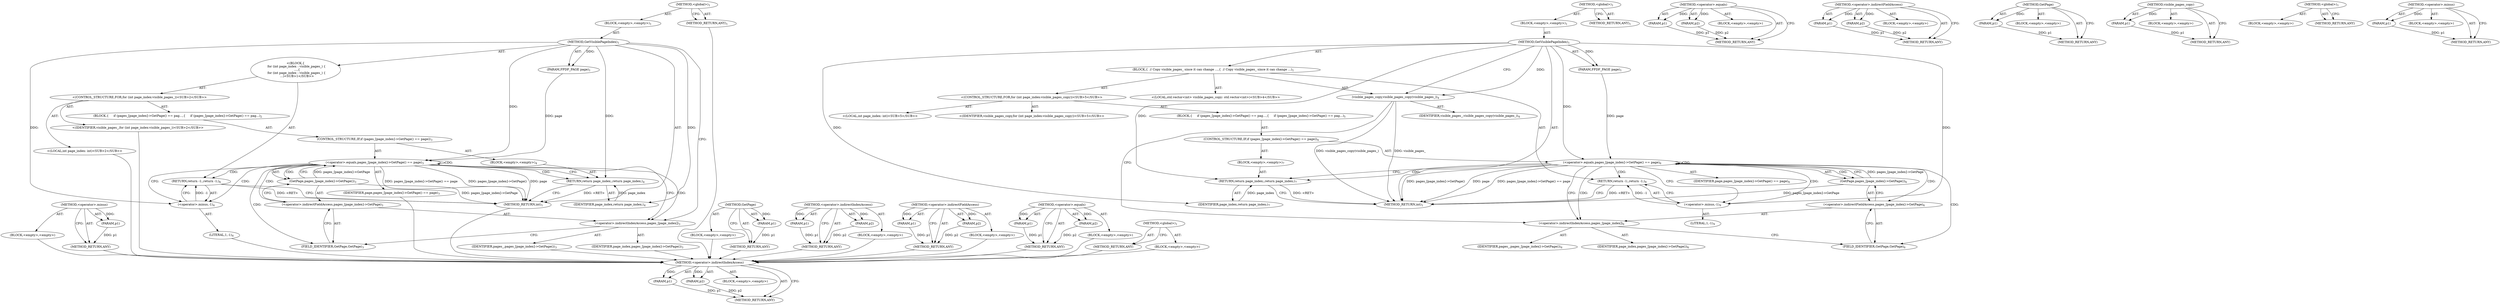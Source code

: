digraph "&lt;operator&gt;.minus" {
vulnerable_68 [label=<(METHOD,&lt;operator&gt;.minus)>];
vulnerable_69 [label=<(PARAM,p1)>];
vulnerable_70 [label=<(BLOCK,&lt;empty&gt;,&lt;empty&gt;)>];
vulnerable_71 [label=<(METHOD_RETURN,ANY)>];
vulnerable_6 [label=<(METHOD,&lt;global&gt;)<SUB>1</SUB>>];
vulnerable_7 [label=<(BLOCK,&lt;empty&gt;,&lt;empty&gt;)<SUB>1</SUB>>];
vulnerable_8 [label=<(METHOD,GetVisiblePageIndex)<SUB>1</SUB>>];
vulnerable_9 [label=<(PARAM,FPDF_PAGE page)<SUB>1</SUB>>];
vulnerable_10 [label="<(BLOCK,{
  for (int page_index : visible_pages_) {
   ...,{
  for (int page_index : visible_pages_) {
   ...)<SUB>1</SUB>>"];
vulnerable_11 [label="<(CONTROL_STRUCTURE,FOR,for (int page_index:visible_pages_))<SUB>2</SUB>>"];
vulnerable_12 [label="<(IDENTIFIER,visible_pages_,for (int page_index:visible_pages_))<SUB>2</SUB>>"];
vulnerable_13 [label="<(LOCAL,int page_index: int)<SUB>2</SUB>>"];
vulnerable_14 [label=<(BLOCK,{
     if (pages_[page_index]-&gt;GetPage() == pag...,{
     if (pages_[page_index]-&gt;GetPage() == pag...)<SUB>2</SUB>>];
vulnerable_15 [label=<(CONTROL_STRUCTURE,IF,if (pages_[page_index]-&gt;GetPage() == page))<SUB>3</SUB>>];
vulnerable_16 [label=<(&lt;operator&gt;.equals,pages_[page_index]-&gt;GetPage() == page)<SUB>3</SUB>>];
vulnerable_17 [label=<(GetPage,pages_[page_index]-&gt;GetPage())<SUB>3</SUB>>];
vulnerable_18 [label=<(&lt;operator&gt;.indirectFieldAccess,pages_[page_index]-&gt;GetPage)<SUB>3</SUB>>];
vulnerable_19 [label=<(&lt;operator&gt;.indirectIndexAccess,pages_[page_index])<SUB>3</SUB>>];
vulnerable_20 [label=<(IDENTIFIER,pages_,pages_[page_index]-&gt;GetPage())<SUB>3</SUB>>];
vulnerable_21 [label=<(IDENTIFIER,page_index,pages_[page_index]-&gt;GetPage())<SUB>3</SUB>>];
vulnerable_22 [label=<(FIELD_IDENTIFIER,GetPage,GetPage)<SUB>3</SUB>>];
vulnerable_23 [label=<(IDENTIFIER,page,pages_[page_index]-&gt;GetPage() == page)<SUB>3</SUB>>];
vulnerable_24 [label=<(BLOCK,&lt;empty&gt;,&lt;empty&gt;)<SUB>4</SUB>>];
vulnerable_25 [label=<(RETURN,return page_index;,return page_index;)<SUB>4</SUB>>];
vulnerable_26 [label=<(IDENTIFIER,page_index,return page_index;)<SUB>4</SUB>>];
vulnerable_27 [label=<(RETURN,return -1;,return -1;)<SUB>6</SUB>>];
vulnerable_28 [label=<(&lt;operator&gt;.minus,-1)<SUB>6</SUB>>];
vulnerable_29 [label=<(LITERAL,1,-1)<SUB>6</SUB>>];
vulnerable_30 [label=<(METHOD_RETURN,int)<SUB>1</SUB>>];
vulnerable_32 [label=<(METHOD_RETURN,ANY)<SUB>1</SUB>>];
vulnerable_54 [label=<(METHOD,GetPage)>];
vulnerable_55 [label=<(PARAM,p1)>];
vulnerable_56 [label=<(BLOCK,&lt;empty&gt;,&lt;empty&gt;)>];
vulnerable_57 [label=<(METHOD_RETURN,ANY)>];
vulnerable_63 [label=<(METHOD,&lt;operator&gt;.indirectIndexAccess)>];
vulnerable_64 [label=<(PARAM,p1)>];
vulnerable_65 [label=<(PARAM,p2)>];
vulnerable_66 [label=<(BLOCK,&lt;empty&gt;,&lt;empty&gt;)>];
vulnerable_67 [label=<(METHOD_RETURN,ANY)>];
vulnerable_58 [label=<(METHOD,&lt;operator&gt;.indirectFieldAccess)>];
vulnerable_59 [label=<(PARAM,p1)>];
vulnerable_60 [label=<(PARAM,p2)>];
vulnerable_61 [label=<(BLOCK,&lt;empty&gt;,&lt;empty&gt;)>];
vulnerable_62 [label=<(METHOD_RETURN,ANY)>];
vulnerable_49 [label=<(METHOD,&lt;operator&gt;.equals)>];
vulnerable_50 [label=<(PARAM,p1)>];
vulnerable_51 [label=<(PARAM,p2)>];
vulnerable_52 [label=<(BLOCK,&lt;empty&gt;,&lt;empty&gt;)>];
vulnerable_53 [label=<(METHOD_RETURN,ANY)>];
vulnerable_43 [label=<(METHOD,&lt;global&gt;)<SUB>1</SUB>>];
vulnerable_44 [label=<(BLOCK,&lt;empty&gt;,&lt;empty&gt;)>];
vulnerable_45 [label=<(METHOD_RETURN,ANY)>];
fixed_72 [label=<(METHOD,&lt;operator&gt;.indirectIndexAccess)>];
fixed_73 [label=<(PARAM,p1)>];
fixed_74 [label=<(PARAM,p2)>];
fixed_75 [label=<(BLOCK,&lt;empty&gt;,&lt;empty&gt;)>];
fixed_76 [label=<(METHOD_RETURN,ANY)>];
fixed_6 [label=<(METHOD,&lt;global&gt;)<SUB>1</SUB>>];
fixed_7 [label=<(BLOCK,&lt;empty&gt;,&lt;empty&gt;)<SUB>1</SUB>>];
fixed_8 [label=<(METHOD,GetVisiblePageIndex)<SUB>1</SUB>>];
fixed_9 [label=<(PARAM,FPDF_PAGE page)<SUB>1</SUB>>];
fixed_10 [label=<(BLOCK,{
  // Copy visible_pages_ since it can change ...,{
  // Copy visible_pages_ since it can change ...)<SUB>1</SUB>>];
fixed_11 [label="<(LOCAL,std.vector&lt;int&gt; visible_pages_copy: std.vector&lt;int&gt;)<SUB>4</SUB>>"];
fixed_12 [label=<(visible_pages_copy,visible_pages_copy(visible_pages_))<SUB>4</SUB>>];
fixed_13 [label=<(IDENTIFIER,visible_pages_,visible_pages_copy(visible_pages_))<SUB>4</SUB>>];
fixed_14 [label="<(CONTROL_STRUCTURE,FOR,for (int page_index:visible_pages_copy))<SUB>5</SUB>>"];
fixed_15 [label="<(IDENTIFIER,visible_pages_copy,for (int page_index:visible_pages_copy))<SUB>5</SUB>>"];
fixed_16 [label="<(LOCAL,int page_index: int)<SUB>5</SUB>>"];
fixed_17 [label=<(BLOCK,{
     if (pages_[page_index]-&gt;GetPage() == pag...,{
     if (pages_[page_index]-&gt;GetPage() == pag...)<SUB>5</SUB>>];
fixed_18 [label=<(CONTROL_STRUCTURE,IF,if (pages_[page_index]-&gt;GetPage() == page))<SUB>6</SUB>>];
fixed_19 [label=<(&lt;operator&gt;.equals,pages_[page_index]-&gt;GetPage() == page)<SUB>6</SUB>>];
fixed_20 [label=<(GetPage,pages_[page_index]-&gt;GetPage())<SUB>6</SUB>>];
fixed_21 [label=<(&lt;operator&gt;.indirectFieldAccess,pages_[page_index]-&gt;GetPage)<SUB>6</SUB>>];
fixed_22 [label=<(&lt;operator&gt;.indirectIndexAccess,pages_[page_index])<SUB>6</SUB>>];
fixed_23 [label=<(IDENTIFIER,pages_,pages_[page_index]-&gt;GetPage())<SUB>6</SUB>>];
fixed_24 [label=<(IDENTIFIER,page_index,pages_[page_index]-&gt;GetPage())<SUB>6</SUB>>];
fixed_25 [label=<(FIELD_IDENTIFIER,GetPage,GetPage)<SUB>6</SUB>>];
fixed_26 [label=<(IDENTIFIER,page,pages_[page_index]-&gt;GetPage() == page)<SUB>6</SUB>>];
fixed_27 [label=<(BLOCK,&lt;empty&gt;,&lt;empty&gt;)<SUB>7</SUB>>];
fixed_28 [label=<(RETURN,return page_index;,return page_index;)<SUB>7</SUB>>];
fixed_29 [label=<(IDENTIFIER,page_index,return page_index;)<SUB>7</SUB>>];
fixed_30 [label=<(RETURN,return -1;,return -1;)<SUB>9</SUB>>];
fixed_31 [label=<(&lt;operator&gt;.minus,-1)<SUB>9</SUB>>];
fixed_32 [label=<(LITERAL,1,-1)<SUB>9</SUB>>];
fixed_33 [label=<(METHOD_RETURN,int)<SUB>1</SUB>>];
fixed_35 [label=<(METHOD_RETURN,ANY)<SUB>1</SUB>>];
fixed_58 [label=<(METHOD,&lt;operator&gt;.equals)>];
fixed_59 [label=<(PARAM,p1)>];
fixed_60 [label=<(PARAM,p2)>];
fixed_61 [label=<(BLOCK,&lt;empty&gt;,&lt;empty&gt;)>];
fixed_62 [label=<(METHOD_RETURN,ANY)>];
fixed_67 [label=<(METHOD,&lt;operator&gt;.indirectFieldAccess)>];
fixed_68 [label=<(PARAM,p1)>];
fixed_69 [label=<(PARAM,p2)>];
fixed_70 [label=<(BLOCK,&lt;empty&gt;,&lt;empty&gt;)>];
fixed_71 [label=<(METHOD_RETURN,ANY)>];
fixed_63 [label=<(METHOD,GetPage)>];
fixed_64 [label=<(PARAM,p1)>];
fixed_65 [label=<(BLOCK,&lt;empty&gt;,&lt;empty&gt;)>];
fixed_66 [label=<(METHOD_RETURN,ANY)>];
fixed_54 [label=<(METHOD,visible_pages_copy)>];
fixed_55 [label=<(PARAM,p1)>];
fixed_56 [label=<(BLOCK,&lt;empty&gt;,&lt;empty&gt;)>];
fixed_57 [label=<(METHOD_RETURN,ANY)>];
fixed_48 [label=<(METHOD,&lt;global&gt;)<SUB>1</SUB>>];
fixed_49 [label=<(BLOCK,&lt;empty&gt;,&lt;empty&gt;)>];
fixed_50 [label=<(METHOD_RETURN,ANY)>];
fixed_77 [label=<(METHOD,&lt;operator&gt;.minus)>];
fixed_78 [label=<(PARAM,p1)>];
fixed_79 [label=<(BLOCK,&lt;empty&gt;,&lt;empty&gt;)>];
fixed_80 [label=<(METHOD_RETURN,ANY)>];
vulnerable_68 -> vulnerable_69  [key=0, label="AST: "];
vulnerable_68 -> vulnerable_69  [key=1, label="DDG: "];
vulnerable_68 -> vulnerable_70  [key=0, label="AST: "];
vulnerable_68 -> vulnerable_71  [key=0, label="AST: "];
vulnerable_68 -> vulnerable_71  [key=1, label="CFG: "];
vulnerable_69 -> vulnerable_71  [key=0, label="DDG: p1"];
vulnerable_70 -> fixed_72  [key=0];
vulnerable_71 -> fixed_72  [key=0];
vulnerable_6 -> vulnerable_7  [key=0, label="AST: "];
vulnerable_6 -> vulnerable_32  [key=0, label="AST: "];
vulnerable_6 -> vulnerable_32  [key=1, label="CFG: "];
vulnerable_7 -> vulnerable_8  [key=0, label="AST: "];
vulnerable_8 -> vulnerable_9  [key=0, label="AST: "];
vulnerable_8 -> vulnerable_9  [key=1, label="DDG: "];
vulnerable_8 -> vulnerable_10  [key=0, label="AST: "];
vulnerable_8 -> vulnerable_30  [key=0, label="AST: "];
vulnerable_8 -> vulnerable_19  [key=0, label="CFG: "];
vulnerable_8 -> vulnerable_28  [key=0, label="DDG: "];
vulnerable_8 -> vulnerable_16  [key=0, label="DDG: "];
vulnerable_8 -> vulnerable_25  [key=0, label="DDG: "];
vulnerable_8 -> vulnerable_26  [key=0, label="DDG: "];
vulnerable_9 -> vulnerable_16  [key=0, label="DDG: page"];
vulnerable_10 -> vulnerable_11  [key=0, label="AST: "];
vulnerable_10 -> vulnerable_27  [key=0, label="AST: "];
vulnerable_11 -> vulnerable_12  [key=0, label="AST: "];
vulnerable_11 -> vulnerable_13  [key=0, label="AST: "];
vulnerable_11 -> vulnerable_14  [key=0, label="AST: "];
vulnerable_12 -> fixed_72  [key=0];
vulnerable_13 -> fixed_72  [key=0];
vulnerable_14 -> vulnerable_15  [key=0, label="AST: "];
vulnerable_15 -> vulnerable_16  [key=0, label="AST: "];
vulnerable_15 -> vulnerable_24  [key=0, label="AST: "];
vulnerable_16 -> vulnerable_17  [key=0, label="AST: "];
vulnerable_16 -> vulnerable_17  [key=1, label="CDG: "];
vulnerable_16 -> vulnerable_23  [key=0, label="AST: "];
vulnerable_16 -> vulnerable_19  [key=0, label="CFG: "];
vulnerable_16 -> vulnerable_19  [key=1, label="CDG: "];
vulnerable_16 -> vulnerable_25  [key=0, label="CFG: "];
vulnerable_16 -> vulnerable_25  [key=1, label="CDG: "];
vulnerable_16 -> vulnerable_28  [key=0, label="CFG: "];
vulnerable_16 -> vulnerable_28  [key=1, label="CDG: "];
vulnerable_16 -> vulnerable_30  [key=0, label="DDG: pages_[page_index]-&gt;GetPage()"];
vulnerable_16 -> vulnerable_30  [key=1, label="DDG: page"];
vulnerable_16 -> vulnerable_30  [key=2, label="DDG: pages_[page_index]-&gt;GetPage() == page"];
vulnerable_16 -> vulnerable_16  [key=0, label="CDG: "];
vulnerable_16 -> vulnerable_18  [key=0, label="CDG: "];
vulnerable_16 -> vulnerable_22  [key=0, label="CDG: "];
vulnerable_16 -> vulnerable_27  [key=0, label="CDG: "];
vulnerable_17 -> vulnerable_18  [key=0, label="AST: "];
vulnerable_17 -> vulnerable_16  [key=0, label="CFG: "];
vulnerable_17 -> vulnerable_16  [key=1, label="DDG: pages_[page_index]-&gt;GetPage"];
vulnerable_17 -> vulnerable_30  [key=0, label="DDG: pages_[page_index]-&gt;GetPage"];
vulnerable_18 -> vulnerable_19  [key=0, label="AST: "];
vulnerable_18 -> vulnerable_22  [key=0, label="AST: "];
vulnerable_18 -> vulnerable_17  [key=0, label="CFG: "];
vulnerable_19 -> vulnerable_20  [key=0, label="AST: "];
vulnerable_19 -> vulnerable_21  [key=0, label="AST: "];
vulnerable_19 -> vulnerable_22  [key=0, label="CFG: "];
vulnerable_20 -> fixed_72  [key=0];
vulnerable_21 -> fixed_72  [key=0];
vulnerable_22 -> vulnerable_18  [key=0, label="CFG: "];
vulnerable_23 -> fixed_72  [key=0];
vulnerable_24 -> vulnerable_25  [key=0, label="AST: "];
vulnerable_25 -> vulnerable_26  [key=0, label="AST: "];
vulnerable_25 -> vulnerable_30  [key=0, label="CFG: "];
vulnerable_25 -> vulnerable_30  [key=1, label="DDG: &lt;RET&gt;"];
vulnerable_26 -> vulnerable_25  [key=0, label="DDG: page_index"];
vulnerable_27 -> vulnerable_28  [key=0, label="AST: "];
vulnerable_27 -> vulnerable_30  [key=0, label="CFG: "];
vulnerable_27 -> vulnerable_30  [key=1, label="DDG: &lt;RET&gt;"];
vulnerable_28 -> vulnerable_29  [key=0, label="AST: "];
vulnerable_28 -> vulnerable_27  [key=0, label="CFG: "];
vulnerable_28 -> vulnerable_27  [key=1, label="DDG: -1"];
vulnerable_29 -> fixed_72  [key=0];
vulnerable_30 -> fixed_72  [key=0];
vulnerable_32 -> fixed_72  [key=0];
vulnerable_54 -> vulnerable_55  [key=0, label="AST: "];
vulnerable_54 -> vulnerable_55  [key=1, label="DDG: "];
vulnerable_54 -> vulnerable_56  [key=0, label="AST: "];
vulnerable_54 -> vulnerable_57  [key=0, label="AST: "];
vulnerable_54 -> vulnerable_57  [key=1, label="CFG: "];
vulnerable_55 -> vulnerable_57  [key=0, label="DDG: p1"];
vulnerable_56 -> fixed_72  [key=0];
vulnerable_57 -> fixed_72  [key=0];
vulnerable_63 -> vulnerable_64  [key=0, label="AST: "];
vulnerable_63 -> vulnerable_64  [key=1, label="DDG: "];
vulnerable_63 -> vulnerable_66  [key=0, label="AST: "];
vulnerable_63 -> vulnerable_65  [key=0, label="AST: "];
vulnerable_63 -> vulnerable_65  [key=1, label="DDG: "];
vulnerable_63 -> vulnerable_67  [key=0, label="AST: "];
vulnerable_63 -> vulnerable_67  [key=1, label="CFG: "];
vulnerable_64 -> vulnerable_67  [key=0, label="DDG: p1"];
vulnerable_65 -> vulnerable_67  [key=0, label="DDG: p2"];
vulnerable_66 -> fixed_72  [key=0];
vulnerable_67 -> fixed_72  [key=0];
vulnerable_58 -> vulnerable_59  [key=0, label="AST: "];
vulnerable_58 -> vulnerable_59  [key=1, label="DDG: "];
vulnerable_58 -> vulnerable_61  [key=0, label="AST: "];
vulnerable_58 -> vulnerable_60  [key=0, label="AST: "];
vulnerable_58 -> vulnerable_60  [key=1, label="DDG: "];
vulnerable_58 -> vulnerable_62  [key=0, label="AST: "];
vulnerable_58 -> vulnerable_62  [key=1, label="CFG: "];
vulnerable_59 -> vulnerable_62  [key=0, label="DDG: p1"];
vulnerable_60 -> vulnerable_62  [key=0, label="DDG: p2"];
vulnerable_61 -> fixed_72  [key=0];
vulnerable_62 -> fixed_72  [key=0];
vulnerable_49 -> vulnerable_50  [key=0, label="AST: "];
vulnerable_49 -> vulnerable_50  [key=1, label="DDG: "];
vulnerable_49 -> vulnerable_52  [key=0, label="AST: "];
vulnerable_49 -> vulnerable_51  [key=0, label="AST: "];
vulnerable_49 -> vulnerable_51  [key=1, label="DDG: "];
vulnerable_49 -> vulnerable_53  [key=0, label="AST: "];
vulnerable_49 -> vulnerable_53  [key=1, label="CFG: "];
vulnerable_50 -> vulnerable_53  [key=0, label="DDG: p1"];
vulnerable_51 -> vulnerable_53  [key=0, label="DDG: p2"];
vulnerable_52 -> fixed_72  [key=0];
vulnerable_53 -> fixed_72  [key=0];
vulnerable_43 -> vulnerable_44  [key=0, label="AST: "];
vulnerable_43 -> vulnerable_45  [key=0, label="AST: "];
vulnerable_43 -> vulnerable_45  [key=1, label="CFG: "];
vulnerable_44 -> fixed_72  [key=0];
vulnerable_45 -> fixed_72  [key=0];
fixed_72 -> fixed_73  [key=0, label="AST: "];
fixed_72 -> fixed_73  [key=1, label="DDG: "];
fixed_72 -> fixed_75  [key=0, label="AST: "];
fixed_72 -> fixed_74  [key=0, label="AST: "];
fixed_72 -> fixed_74  [key=1, label="DDG: "];
fixed_72 -> fixed_76  [key=0, label="AST: "];
fixed_72 -> fixed_76  [key=1, label="CFG: "];
fixed_73 -> fixed_76  [key=0, label="DDG: p1"];
fixed_74 -> fixed_76  [key=0, label="DDG: p2"];
fixed_6 -> fixed_7  [key=0, label="AST: "];
fixed_6 -> fixed_35  [key=0, label="AST: "];
fixed_6 -> fixed_35  [key=1, label="CFG: "];
fixed_7 -> fixed_8  [key=0, label="AST: "];
fixed_8 -> fixed_9  [key=0, label="AST: "];
fixed_8 -> fixed_9  [key=1, label="DDG: "];
fixed_8 -> fixed_10  [key=0, label="AST: "];
fixed_8 -> fixed_33  [key=0, label="AST: "];
fixed_8 -> fixed_12  [key=0, label="CFG: "];
fixed_8 -> fixed_12  [key=1, label="DDG: "];
fixed_8 -> fixed_31  [key=0, label="DDG: "];
fixed_8 -> fixed_19  [key=0, label="DDG: "];
fixed_8 -> fixed_28  [key=0, label="DDG: "];
fixed_8 -> fixed_29  [key=0, label="DDG: "];
fixed_9 -> fixed_19  [key=0, label="DDG: page"];
fixed_10 -> fixed_11  [key=0, label="AST: "];
fixed_10 -> fixed_12  [key=0, label="AST: "];
fixed_10 -> fixed_14  [key=0, label="AST: "];
fixed_10 -> fixed_30  [key=0, label="AST: "];
fixed_12 -> fixed_13  [key=0, label="AST: "];
fixed_12 -> fixed_22  [key=0, label="CFG: "];
fixed_12 -> fixed_33  [key=0, label="DDG: visible_pages_copy(visible_pages_)"];
fixed_12 -> fixed_33  [key=1, label="DDG: visible_pages_"];
fixed_14 -> fixed_15  [key=0, label="AST: "];
fixed_14 -> fixed_16  [key=0, label="AST: "];
fixed_14 -> fixed_17  [key=0, label="AST: "];
fixed_17 -> fixed_18  [key=0, label="AST: "];
fixed_18 -> fixed_19  [key=0, label="AST: "];
fixed_18 -> fixed_27  [key=0, label="AST: "];
fixed_19 -> fixed_20  [key=0, label="AST: "];
fixed_19 -> fixed_20  [key=1, label="CDG: "];
fixed_19 -> fixed_26  [key=0, label="AST: "];
fixed_19 -> fixed_22  [key=0, label="CFG: "];
fixed_19 -> fixed_22  [key=1, label="CDG: "];
fixed_19 -> fixed_28  [key=0, label="CFG: "];
fixed_19 -> fixed_28  [key=1, label="CDG: "];
fixed_19 -> fixed_31  [key=0, label="CFG: "];
fixed_19 -> fixed_31  [key=1, label="CDG: "];
fixed_19 -> fixed_33  [key=0, label="DDG: pages_[page_index]-&gt;GetPage()"];
fixed_19 -> fixed_33  [key=1, label="DDG: page"];
fixed_19 -> fixed_33  [key=2, label="DDG: pages_[page_index]-&gt;GetPage() == page"];
fixed_19 -> fixed_30  [key=0, label="CDG: "];
fixed_19 -> fixed_21  [key=0, label="CDG: "];
fixed_19 -> fixed_19  [key=0, label="CDG: "];
fixed_19 -> fixed_25  [key=0, label="CDG: "];
fixed_20 -> fixed_21  [key=0, label="AST: "];
fixed_20 -> fixed_19  [key=0, label="CFG: "];
fixed_20 -> fixed_19  [key=1, label="DDG: pages_[page_index]-&gt;GetPage"];
fixed_20 -> fixed_33  [key=0, label="DDG: pages_[page_index]-&gt;GetPage"];
fixed_21 -> fixed_22  [key=0, label="AST: "];
fixed_21 -> fixed_25  [key=0, label="AST: "];
fixed_21 -> fixed_20  [key=0, label="CFG: "];
fixed_22 -> fixed_23  [key=0, label="AST: "];
fixed_22 -> fixed_24  [key=0, label="AST: "];
fixed_22 -> fixed_25  [key=0, label="CFG: "];
fixed_25 -> fixed_21  [key=0, label="CFG: "];
fixed_27 -> fixed_28  [key=0, label="AST: "];
fixed_28 -> fixed_29  [key=0, label="AST: "];
fixed_28 -> fixed_33  [key=0, label="CFG: "];
fixed_28 -> fixed_33  [key=1, label="DDG: &lt;RET&gt;"];
fixed_29 -> fixed_28  [key=0, label="DDG: page_index"];
fixed_30 -> fixed_31  [key=0, label="AST: "];
fixed_30 -> fixed_33  [key=0, label="CFG: "];
fixed_30 -> fixed_33  [key=1, label="DDG: &lt;RET&gt;"];
fixed_31 -> fixed_32  [key=0, label="AST: "];
fixed_31 -> fixed_30  [key=0, label="CFG: "];
fixed_31 -> fixed_30  [key=1, label="DDG: -1"];
fixed_58 -> fixed_59  [key=0, label="AST: "];
fixed_58 -> fixed_59  [key=1, label="DDG: "];
fixed_58 -> fixed_61  [key=0, label="AST: "];
fixed_58 -> fixed_60  [key=0, label="AST: "];
fixed_58 -> fixed_60  [key=1, label="DDG: "];
fixed_58 -> fixed_62  [key=0, label="AST: "];
fixed_58 -> fixed_62  [key=1, label="CFG: "];
fixed_59 -> fixed_62  [key=0, label="DDG: p1"];
fixed_60 -> fixed_62  [key=0, label="DDG: p2"];
fixed_67 -> fixed_68  [key=0, label="AST: "];
fixed_67 -> fixed_68  [key=1, label="DDG: "];
fixed_67 -> fixed_70  [key=0, label="AST: "];
fixed_67 -> fixed_69  [key=0, label="AST: "];
fixed_67 -> fixed_69  [key=1, label="DDG: "];
fixed_67 -> fixed_71  [key=0, label="AST: "];
fixed_67 -> fixed_71  [key=1, label="CFG: "];
fixed_68 -> fixed_71  [key=0, label="DDG: p1"];
fixed_69 -> fixed_71  [key=0, label="DDG: p2"];
fixed_63 -> fixed_64  [key=0, label="AST: "];
fixed_63 -> fixed_64  [key=1, label="DDG: "];
fixed_63 -> fixed_65  [key=0, label="AST: "];
fixed_63 -> fixed_66  [key=0, label="AST: "];
fixed_63 -> fixed_66  [key=1, label="CFG: "];
fixed_64 -> fixed_66  [key=0, label="DDG: p1"];
fixed_54 -> fixed_55  [key=0, label="AST: "];
fixed_54 -> fixed_55  [key=1, label="DDG: "];
fixed_54 -> fixed_56  [key=0, label="AST: "];
fixed_54 -> fixed_57  [key=0, label="AST: "];
fixed_54 -> fixed_57  [key=1, label="CFG: "];
fixed_55 -> fixed_57  [key=0, label="DDG: p1"];
fixed_48 -> fixed_49  [key=0, label="AST: "];
fixed_48 -> fixed_50  [key=0, label="AST: "];
fixed_48 -> fixed_50  [key=1, label="CFG: "];
fixed_77 -> fixed_78  [key=0, label="AST: "];
fixed_77 -> fixed_78  [key=1, label="DDG: "];
fixed_77 -> fixed_79  [key=0, label="AST: "];
fixed_77 -> fixed_80  [key=0, label="AST: "];
fixed_77 -> fixed_80  [key=1, label="CFG: "];
fixed_78 -> fixed_80  [key=0, label="DDG: p1"];
}
